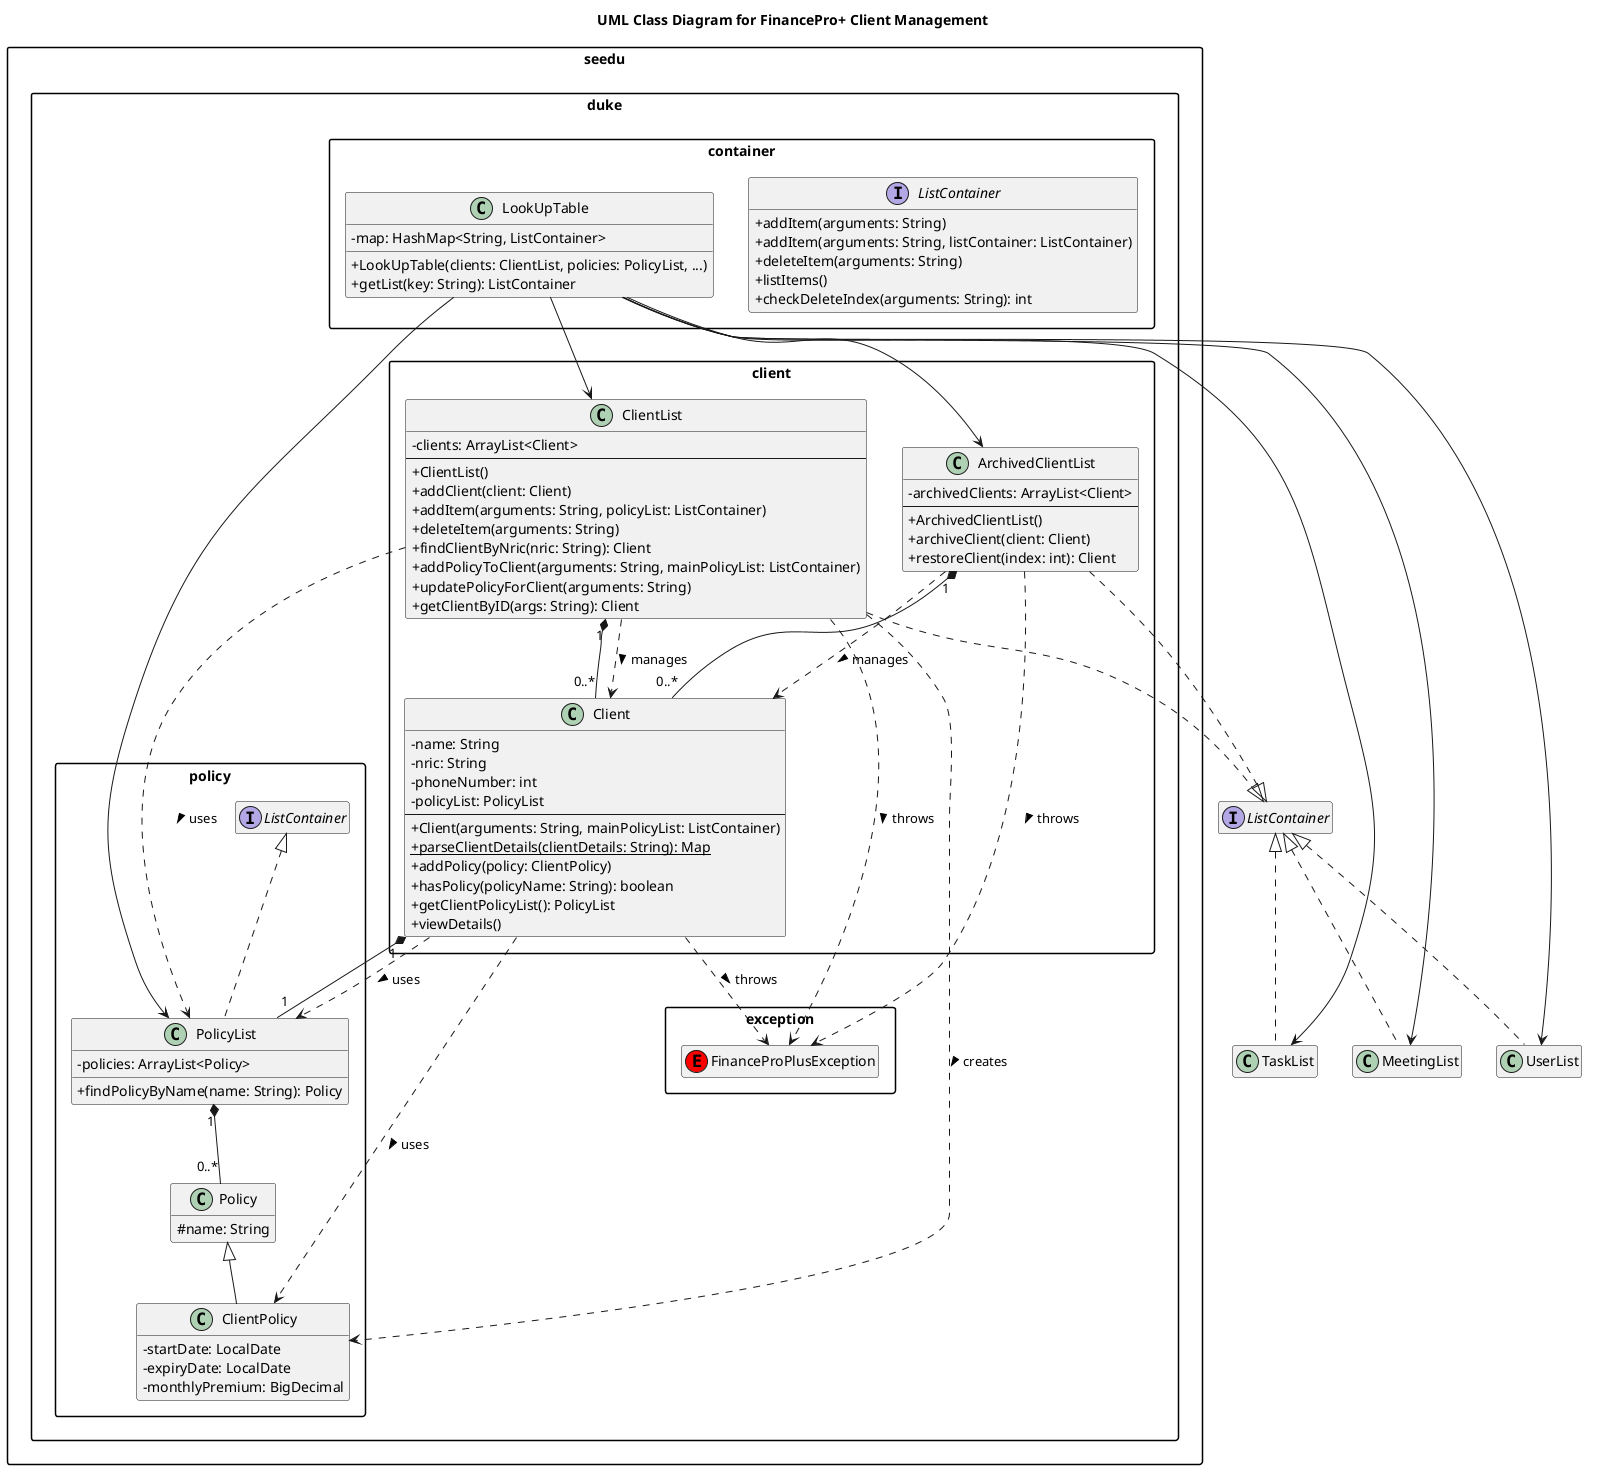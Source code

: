 @startuml

title UML Class Diagram for FinancePro+ Client Management

' Set skin parameters for better readability
skinparam classAttributeIconSize 0
skinparam packageStyle rect
hide empty members


package seedu.duke.container {
    interface ListContainer {
        + addItem(arguments: String)
        + addItem(arguments: String, listContainer: ListContainer)
        + deleteItem(arguments: String)
        + listItems()
        + checkDeleteIndex(arguments: String): int
    }

    class LookUpTable {
        - map: HashMap<String, ListContainer>
        + LookUpTable(clients: ClientList, policies: PolicyList, ...)
        + getList(key: String): ListContainer
    }
}

package seedu.duke.client {
    class ClientList {
        - clients: ArrayList<Client>
        --
        + ClientList()
        + addClient(client: Client)
        + addItem(arguments: String, policyList: ListContainer)
        + deleteItem(arguments: String)
        + findClientByNric(nric: String): Client
        + addPolicyToClient(arguments: String, mainPolicyList: ListContainer)
        + updatePolicyForClient(arguments: String)
        + getClientByID(args: String): Client
        ' Other methods omitted for brevity
    }

    class ArchivedClientList {
        - archivedClients: ArrayList<Client>
        --
        + ArchivedClientList()
        + archiveClient(client: Client)
        + restoreClient(index: int): Client
        ' Other methods omitted for brevity
    }

    class Client {
        - name: String
        - nric: String
        - phoneNumber: int
        - policyList: PolicyList
        --
        + Client(arguments: String, mainPolicyList: ListContainer)
        + {static} parseClientDetails(clientDetails: String): Map
        + addPolicy(policy: ClientPolicy)
        + hasPolicy(policyName: String): boolean
        + getClientPolicyList(): PolicyList
        + viewDetails()
    }
}

package seedu.duke.exception {
    class FinanceProPlusException << (E,red) >> {
    }
}

' Placeholder classes inferred from context to show relationships
package seedu.duke.policy {
    class Policy {
        # name: String
    }
    class ClientPolicy {
        - startDate: LocalDate
        - expiryDate: LocalDate
        - monthlyPremium: BigDecimal
    }
    class PolicyList implements ListContainer {
        - policies: ArrayList<Policy>
        + findPolicyByName(name: String): Policy
    }
}

' Placeholder classes inferred from LookUpTable constructor
class MeetingList implements ListContainer
class TaskList implements ListContainer
class UserList implements ListContainer



' Implementation:
ClientList ..|> ListContainer
ArchivedClientList ..|> ListContainer

' Composition:
ClientList "1" *-- "0..*" Client
ArchivedClientList "1" *-- "0..*" Client
Client "1" *-- "1" PolicyList


' Association:
LookUpTable --> ClientList
LookUpTable --> ArchivedClientList
LookUpTable --> PolicyList
LookUpTable --> MeetingList
LookUpTable --> TaskList
LookUpTable --> UserList

' Dependency:
ClientList ..> Client : manages >
ClientList ..> PolicyList : uses >
ClientList ..> ClientPolicy : creates >
ArchivedClientList ..> Client : manages >
Client ..> PolicyList : uses >
Client ..> ClientPolicy : uses >

' Exception usage
ClientList ..> FinanceProPlusException : throws >
ArchivedClientList ..> FinanceProPlusException : throws >
Client ..> FinanceProPlusException : throws >

' Inheritance
Policy <|-- ClientPolicy
PolicyList "1" *-- "0..*" Policy

@enduml